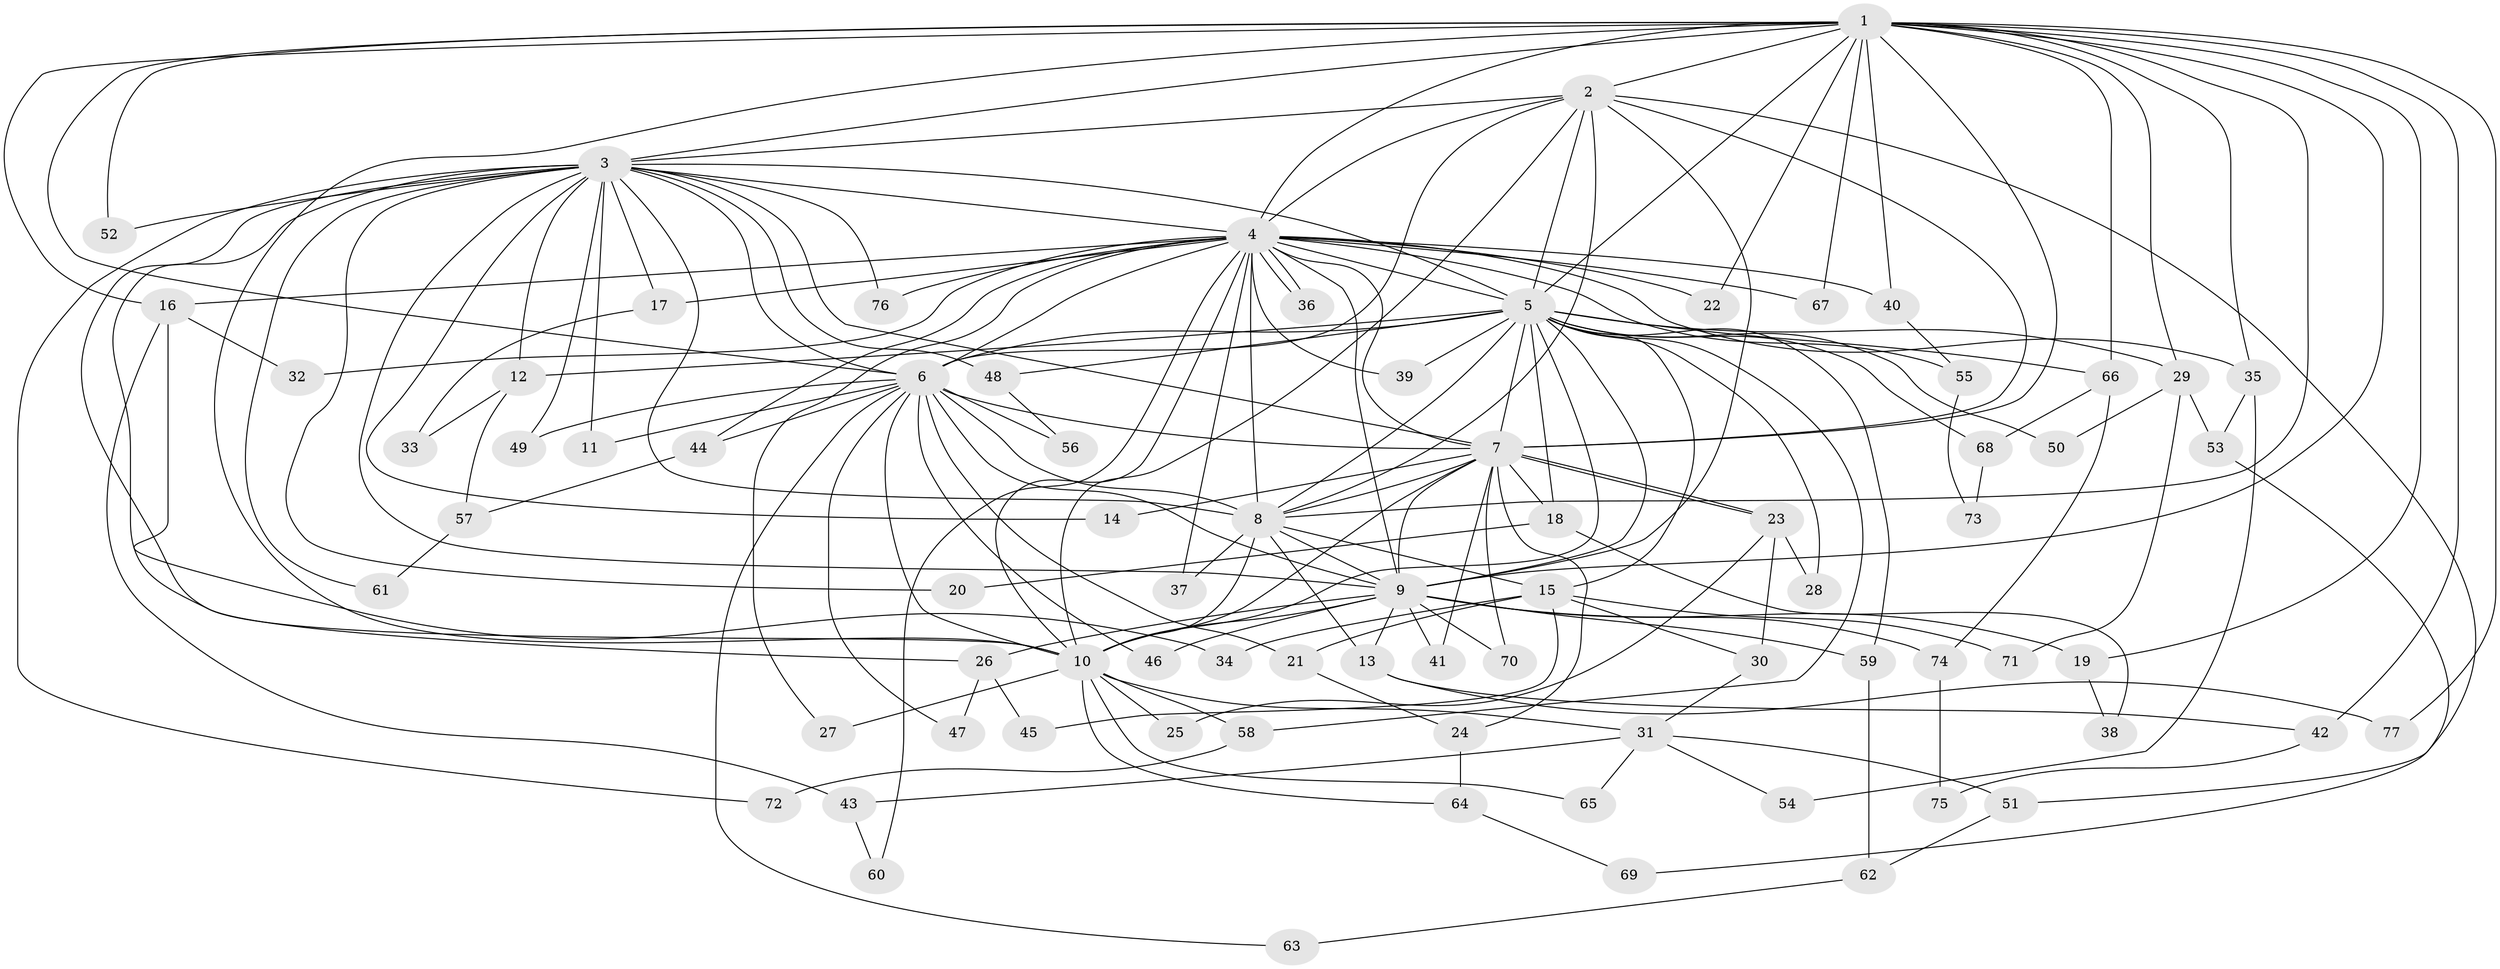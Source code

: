 // coarse degree distribution, {15: 0.018518518518518517, 16: 0.018518518518518517, 17: 0.037037037037037035, 21: 0.018518518518518517, 19: 0.018518518518518517, 12: 0.018518518518518517, 2: 0.4074074074074074, 4: 0.16666666666666666, 7: 0.037037037037037035, 6: 0.018518518518518517, 3: 0.18518518518518517, 5: 0.018518518518518517, 1: 0.037037037037037035}
// Generated by graph-tools (version 1.1) at 2025/41/03/06/25 10:41:32]
// undirected, 77 vertices, 179 edges
graph export_dot {
graph [start="1"]
  node [color=gray90,style=filled];
  1;
  2;
  3;
  4;
  5;
  6;
  7;
  8;
  9;
  10;
  11;
  12;
  13;
  14;
  15;
  16;
  17;
  18;
  19;
  20;
  21;
  22;
  23;
  24;
  25;
  26;
  27;
  28;
  29;
  30;
  31;
  32;
  33;
  34;
  35;
  36;
  37;
  38;
  39;
  40;
  41;
  42;
  43;
  44;
  45;
  46;
  47;
  48;
  49;
  50;
  51;
  52;
  53;
  54;
  55;
  56;
  57;
  58;
  59;
  60;
  61;
  62;
  63;
  64;
  65;
  66;
  67;
  68;
  69;
  70;
  71;
  72;
  73;
  74;
  75;
  76;
  77;
  1 -- 2;
  1 -- 3;
  1 -- 4;
  1 -- 5;
  1 -- 6;
  1 -- 7;
  1 -- 8;
  1 -- 9;
  1 -- 10;
  1 -- 16;
  1 -- 19;
  1 -- 22;
  1 -- 29;
  1 -- 35;
  1 -- 40;
  1 -- 42;
  1 -- 52;
  1 -- 66;
  1 -- 67;
  1 -- 77;
  2 -- 3;
  2 -- 4;
  2 -- 5;
  2 -- 6;
  2 -- 7;
  2 -- 8;
  2 -- 9;
  2 -- 10;
  2 -- 51;
  3 -- 4;
  3 -- 5;
  3 -- 6;
  3 -- 7;
  3 -- 8;
  3 -- 9;
  3 -- 10;
  3 -- 11;
  3 -- 12;
  3 -- 14;
  3 -- 17;
  3 -- 20;
  3 -- 26;
  3 -- 48;
  3 -- 49;
  3 -- 52;
  3 -- 61;
  3 -- 72;
  3 -- 76;
  4 -- 5;
  4 -- 6;
  4 -- 7;
  4 -- 8;
  4 -- 9;
  4 -- 10;
  4 -- 16;
  4 -- 17;
  4 -- 22;
  4 -- 27;
  4 -- 32;
  4 -- 35;
  4 -- 36;
  4 -- 36;
  4 -- 37;
  4 -- 39;
  4 -- 40;
  4 -- 44;
  4 -- 55;
  4 -- 60;
  4 -- 67;
  4 -- 76;
  5 -- 6;
  5 -- 7;
  5 -- 8;
  5 -- 9;
  5 -- 10;
  5 -- 12;
  5 -- 15;
  5 -- 18;
  5 -- 28;
  5 -- 29;
  5 -- 39;
  5 -- 48;
  5 -- 50;
  5 -- 58;
  5 -- 59;
  5 -- 66;
  5 -- 68;
  6 -- 7;
  6 -- 8;
  6 -- 9;
  6 -- 10;
  6 -- 11;
  6 -- 21;
  6 -- 44;
  6 -- 46;
  6 -- 47;
  6 -- 49;
  6 -- 56;
  6 -- 63;
  7 -- 8;
  7 -- 9;
  7 -- 10;
  7 -- 14;
  7 -- 18;
  7 -- 23;
  7 -- 23;
  7 -- 24;
  7 -- 41;
  7 -- 70;
  8 -- 9;
  8 -- 10;
  8 -- 13;
  8 -- 15;
  8 -- 37;
  9 -- 10;
  9 -- 13;
  9 -- 19;
  9 -- 26;
  9 -- 41;
  9 -- 46;
  9 -- 59;
  9 -- 70;
  9 -- 74;
  10 -- 25;
  10 -- 27;
  10 -- 31;
  10 -- 58;
  10 -- 64;
  10 -- 65;
  12 -- 33;
  12 -- 57;
  13 -- 42;
  13 -- 77;
  15 -- 21;
  15 -- 30;
  15 -- 34;
  15 -- 45;
  15 -- 71;
  16 -- 32;
  16 -- 34;
  16 -- 43;
  17 -- 33;
  18 -- 20;
  18 -- 38;
  19 -- 38;
  21 -- 24;
  23 -- 25;
  23 -- 28;
  23 -- 30;
  24 -- 64;
  26 -- 45;
  26 -- 47;
  29 -- 50;
  29 -- 53;
  29 -- 71;
  30 -- 31;
  31 -- 43;
  31 -- 51;
  31 -- 54;
  31 -- 65;
  35 -- 53;
  35 -- 54;
  40 -- 55;
  42 -- 75;
  43 -- 60;
  44 -- 57;
  48 -- 56;
  51 -- 62;
  53 -- 69;
  55 -- 73;
  57 -- 61;
  58 -- 72;
  59 -- 62;
  62 -- 63;
  64 -- 69;
  66 -- 68;
  66 -- 74;
  68 -- 73;
  74 -- 75;
}
